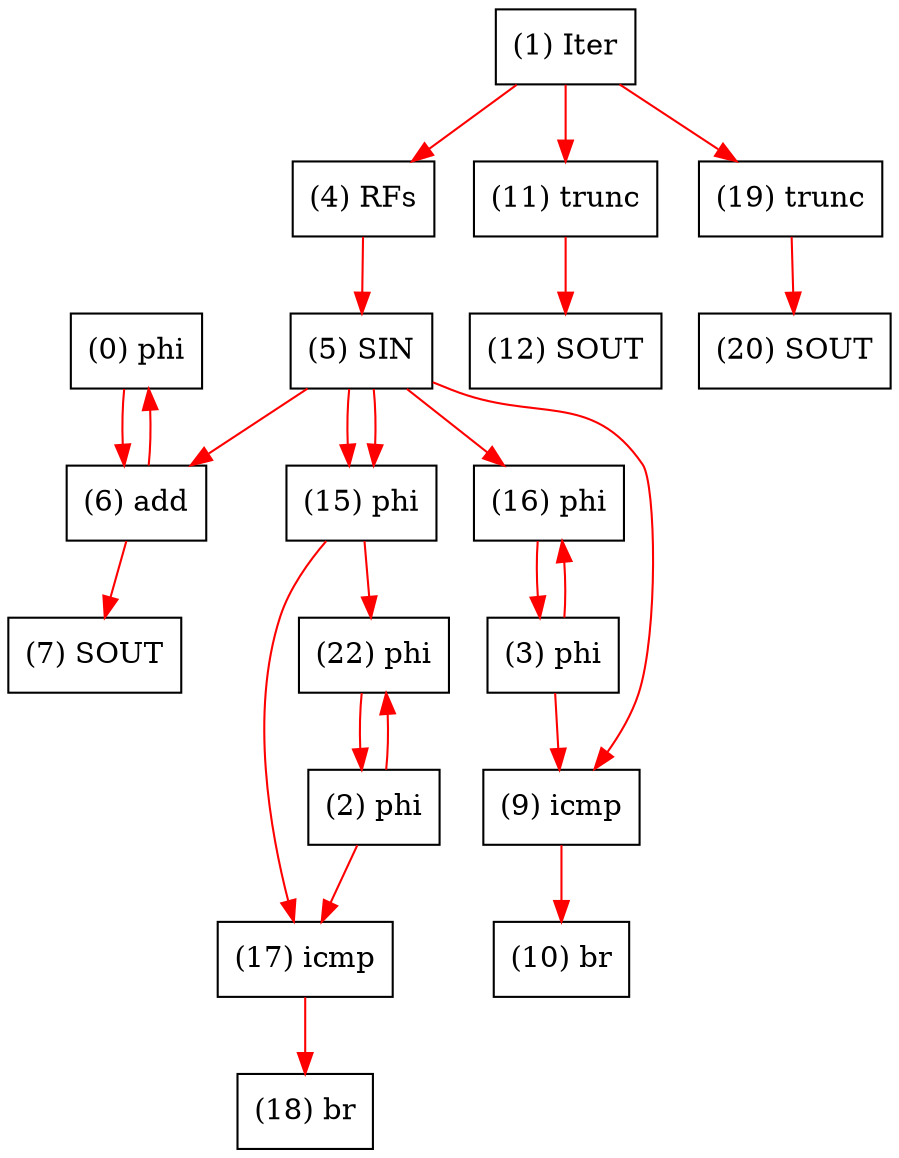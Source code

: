 digraph "DFG for'kernel' function" {
	Node0phi[shape=record, label="(0) phi"];
	Node1Iter[shape=record, label="(1) Iter"];
	Node2phi[shape=record, label="(2) phi"];
	Node3phi[shape=record, label="(3) phi"];
	Node4RFs[shape=record, label="(4) RFs"];
	Node5SIN[shape=record, label="(5) SIN"];
	Node6add[shape=record, label="(6) add"];
	Node7SOUT[shape=record, label="(7) SOUT"];
	Node9icmp[shape=record, label="(9) icmp"];
	Node10br[shape=record, label="(10) br"];
	Node11trunc[shape=record, label="(11) trunc"];
	Node12SOUT[shape=record, label="(12) SOUT"];
	Node15phi[shape=record, label="(15) phi"];
	Node16phi[shape=record, label="(16) phi"];
	Node17icmp[shape=record, label="(17) icmp"];
	Node18br[shape=record, label="(18) br"];
	Node19trunc[shape=record, label="(19) trunc"];
	Node20SOUT[shape=record, label="(20) SOUT"];
	Node22phi[shape=record, label="(22) phi"];
edge [color=red]
	Node6add -> Node0phi
	Node22phi -> Node2phi
	Node16phi -> Node3phi
	Node1Iter -> Node4RFs
	Node4RFs -> Node5SIN
	Node0phi -> Node6add
	Node5SIN -> Node6add
	Node6add -> Node7SOUT
	Node3phi -> Node9icmp
	Node9icmp -> Node10br
	Node1Iter -> Node11trunc
	Node11trunc -> Node12SOUT
	Node3phi -> Node16phi
	Node15phi -> Node17icmp
	Node2phi -> Node17icmp
	Node17icmp -> Node18br
	Node1Iter -> Node19trunc
	Node19trunc -> Node20SOUT
	Node15phi -> Node22phi
	Node2phi -> Node22phi
	Node5SIN -> Node9icmp
	Node5SIN -> Node15phi
	Node5SIN -> Node16phi
	Node5SIN -> Node15phi
}
